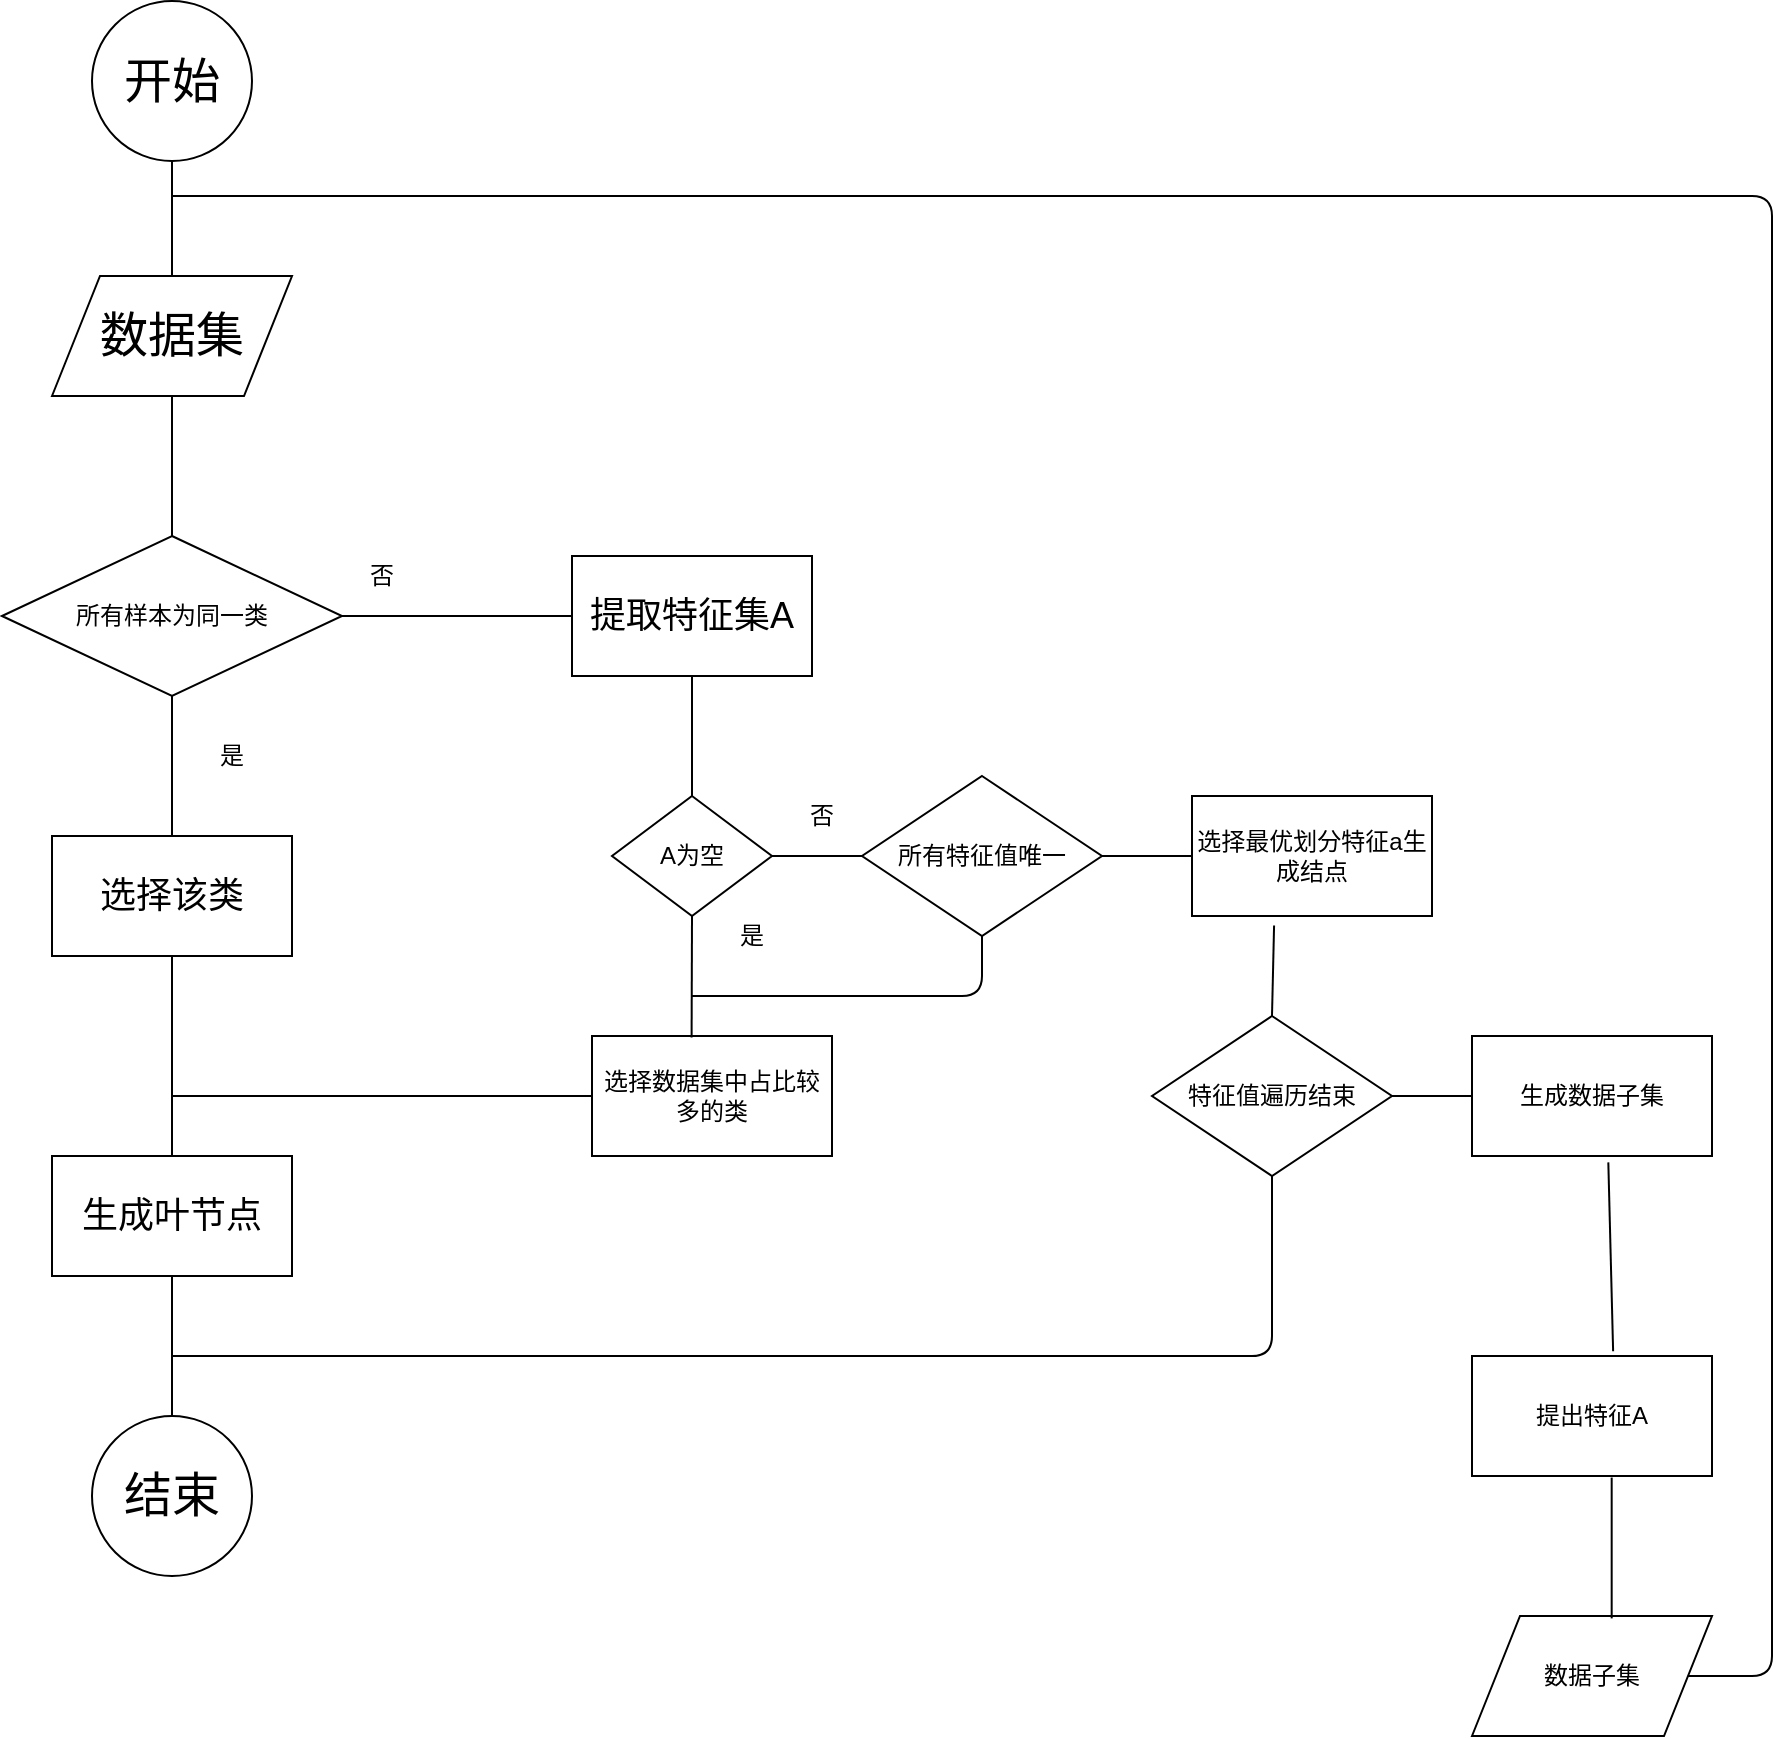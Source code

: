 <mxfile version="12.2.4" pages="1"><diagram id="ljz2Rv5tWlIVWLkGb2H5" name="Page-1"><mxGraphModel dx="1376" dy="541" grid="0" gridSize="10" guides="1" tooltips="1" connect="1" arrows="1" fold="1" page="0" pageScale="1" pageWidth="850" pageHeight="1100" math="0" shadow="0"><root><mxCell id="0"/><mxCell id="1" parent="0"/><mxCell id="2" value="&lt;font style=&quot;font-size: 24px&quot;&gt;开始&lt;/font&gt;" style="ellipse;whiteSpace=wrap;html=1;aspect=fixed;" parent="1" vertex="1"><mxGeometry x="40" y="62.5" width="80" height="80" as="geometry"/></mxCell><mxCell id="3" value="&lt;font style=&quot;font-size: 24px&quot;&gt;数据集&lt;/font&gt;" style="shape=parallelogram;perimeter=parallelogramPerimeter;whiteSpace=wrap;html=1;" parent="1" vertex="1"><mxGeometry x="20" y="200" width="120" height="60" as="geometry"/></mxCell><mxCell id="4" value="所有样本为同一类" style="rhombus;whiteSpace=wrap;html=1;" parent="1" vertex="1"><mxGeometry x="-5" y="330" width="170" height="80" as="geometry"/></mxCell><mxCell id="5" value="&lt;font style=&quot;font-size: 18px&quot;&gt;选择该类&lt;/font&gt;" style="rounded=0;whiteSpace=wrap;html=1;" parent="1" vertex="1"><mxGeometry x="20" y="480" width="120" height="60" as="geometry"/></mxCell><mxCell id="6" value="&lt;font style=&quot;font-size: 18px&quot;&gt;生成叶节点&lt;/font&gt;" style="rounded=0;whiteSpace=wrap;html=1;" parent="1" vertex="1"><mxGeometry x="20" y="640" width="120" height="60" as="geometry"/></mxCell><mxCell id="7" value="&lt;font style=&quot;font-size: 24px&quot;&gt;结束&lt;/font&gt;" style="ellipse;whiteSpace=wrap;html=1;aspect=fixed;" parent="1" vertex="1"><mxGeometry x="40" y="770" width="80" height="80" as="geometry"/></mxCell><mxCell id="9" value="" style="endArrow=none;html=1;entryX=0.5;entryY=1;entryDx=0;entryDy=0;exitX=0.5;exitY=0;exitDx=0;exitDy=0;" parent="1" source="7" target="6" edge="1"><mxGeometry width="50" height="50" relative="1" as="geometry"><mxPoint x="60" y="770" as="sourcePoint"/><mxPoint x="110" y="720" as="targetPoint"/></mxGeometry></mxCell><mxCell id="10" value="" style="endArrow=none;html=1;exitX=0.5;exitY=0;exitDx=0;exitDy=0;entryX=0.5;entryY=1;entryDx=0;entryDy=0;" parent="1" source="6" target="5" edge="1"><mxGeometry width="50" height="50" relative="1" as="geometry"><mxPoint x="50" y="620" as="sourcePoint"/><mxPoint x="100" y="570" as="targetPoint"/></mxGeometry></mxCell><mxCell id="11" value="" style="endArrow=none;html=1;exitX=0.5;exitY=0;exitDx=0;exitDy=0;entryX=0.5;entryY=1;entryDx=0;entryDy=0;" parent="1" source="5" target="4" edge="1"><mxGeometry width="50" height="50" relative="1" as="geometry"><mxPoint x="50" y="470" as="sourcePoint"/><mxPoint x="100" y="420" as="targetPoint"/></mxGeometry></mxCell><mxCell id="12" value="" style="endArrow=none;html=1;exitX=0.5;exitY=0;exitDx=0;exitDy=0;entryX=0.5;entryY=1;entryDx=0;entryDy=0;" parent="1" source="4" target="3" edge="1"><mxGeometry width="50" height="50" relative="1" as="geometry"><mxPoint x="50" y="320" as="sourcePoint"/><mxPoint x="100" y="270" as="targetPoint"/></mxGeometry></mxCell><mxCell id="13" value="" style="endArrow=none;html=1;exitX=0.5;exitY=0;exitDx=0;exitDy=0;entryX=0.5;entryY=1;entryDx=0;entryDy=0;" parent="1" source="3" target="2" edge="1"><mxGeometry width="50" height="50" relative="1" as="geometry"><mxPoint x="50" y="180" as="sourcePoint"/><mxPoint x="100" y="130" as="targetPoint"/><Array as="points"><mxPoint x="80" y="160"/></Array></mxGeometry></mxCell><mxCell id="14" value="&lt;font style=&quot;font-size: 18px&quot;&gt;提取特征集A&lt;/font&gt;" style="rounded=0;whiteSpace=wrap;html=1;" parent="1" vertex="1"><mxGeometry x="280" y="340" width="120" height="60" as="geometry"/></mxCell><mxCell id="15" value="A为空" style="rhombus;whiteSpace=wrap;html=1;" parent="1" vertex="1"><mxGeometry x="300" y="460" width="80" height="60" as="geometry"/></mxCell><mxCell id="16" value="选择数据集中占比较多的类" style="rounded=0;whiteSpace=wrap;html=1;" parent="1" vertex="1"><mxGeometry x="290" y="580" width="120" height="60" as="geometry"/></mxCell><mxCell id="17" value="所有特征值唯一" style="rhombus;whiteSpace=wrap;html=1;" parent="1" vertex="1"><mxGeometry x="425" y="450" width="120" height="80" as="geometry"/></mxCell><mxCell id="18" value="特征值遍历结束" style="rhombus;whiteSpace=wrap;html=1;" parent="1" vertex="1"><mxGeometry x="570" y="570" width="120" height="80" as="geometry"/></mxCell><mxCell id="19" value="选择最优划分特征a生成结点" style="rounded=0;whiteSpace=wrap;html=1;" parent="1" vertex="1"><mxGeometry x="590" y="460" width="120" height="60" as="geometry"/></mxCell><mxCell id="20" value="生成数据子集" style="rounded=0;whiteSpace=wrap;html=1;" parent="1" vertex="1"><mxGeometry x="730" y="580" width="120" height="60" as="geometry"/></mxCell><mxCell id="21" value="提出特征A" style="rounded=0;whiteSpace=wrap;html=1;" parent="1" vertex="1"><mxGeometry x="730" y="740" width="120" height="60" as="geometry"/></mxCell><mxCell id="23" value="数据子集" style="shape=parallelogram;perimeter=parallelogramPerimeter;whiteSpace=wrap;html=1;" parent="1" vertex="1"><mxGeometry x="730" y="870" width="120" height="60" as="geometry"/></mxCell><mxCell id="24" value="" style="endArrow=none;html=1;exitX=1;exitY=0.5;exitDx=0;exitDy=0;entryX=0;entryY=0.5;entryDx=0;entryDy=0;" parent="1" source="4" target="14" edge="1"><mxGeometry width="50" height="50" relative="1" as="geometry"><mxPoint x="180" y="390" as="sourcePoint"/><mxPoint x="230" y="340" as="targetPoint"/></mxGeometry></mxCell><mxCell id="25" value="" style="endArrow=none;html=1;exitX=0.5;exitY=0;exitDx=0;exitDy=0;entryX=0.5;entryY=1;entryDx=0;entryDy=0;" parent="1" source="15" target="14" edge="1"><mxGeometry width="50" height="50" relative="1" as="geometry"><mxPoint x="310" y="450" as="sourcePoint"/><mxPoint x="360" y="400" as="targetPoint"/></mxGeometry></mxCell><mxCell id="26" value="" style="endArrow=none;html=1;exitX=1;exitY=0.5;exitDx=0;exitDy=0;entryX=0;entryY=0.5;entryDx=0;entryDy=0;" parent="1" source="15" target="17" edge="1"><mxGeometry width="50" height="50" relative="1" as="geometry"><mxPoint x="380" y="520" as="sourcePoint"/><mxPoint x="430" y="470" as="targetPoint"/></mxGeometry></mxCell><mxCell id="27" value="" style="endArrow=none;html=1;entryX=0.5;entryY=1;entryDx=0;entryDy=0;exitX=0.415;exitY=0.013;exitDx=0;exitDy=0;exitPerimeter=0;" parent="1" source="16" target="15" edge="1"><mxGeometry width="50" height="50" relative="1" as="geometry"><mxPoint x="310" y="570" as="sourcePoint"/><mxPoint x="360" y="520" as="targetPoint"/></mxGeometry></mxCell><mxCell id="28" value="" style="endArrow=none;html=1;entryX=0.5;entryY=1;entryDx=0;entryDy=0;" parent="1" target="17" edge="1"><mxGeometry width="50" height="50" relative="1" as="geometry"><mxPoint x="340" y="560" as="sourcePoint"/><mxPoint x="450" y="530" as="targetPoint"/><Array as="points"><mxPoint x="485" y="560"/></Array></mxGeometry></mxCell><mxCell id="29" value="" style="endArrow=none;html=1;exitX=1;exitY=0.5;exitDx=0;exitDy=0;entryX=0;entryY=0.5;entryDx=0;entryDy=0;" parent="1" source="17" target="19" edge="1"><mxGeometry width="50" height="50" relative="1" as="geometry"><mxPoint x="540" y="520" as="sourcePoint"/><mxPoint x="590" y="470" as="targetPoint"/></mxGeometry></mxCell><mxCell id="30" value="" style="endArrow=none;html=1;exitX=0.5;exitY=0;exitDx=0;exitDy=0;entryX=0.342;entryY=1.08;entryDx=0;entryDy=0;entryPerimeter=0;" parent="1" source="18" target="19" edge="1"><mxGeometry width="50" height="50" relative="1" as="geometry"><mxPoint x="610" y="570" as="sourcePoint"/><mxPoint x="660" y="520" as="targetPoint"/></mxGeometry></mxCell><mxCell id="31" value="" style="endArrow=none;html=1;exitX=1;exitY=0.5;exitDx=0;exitDy=0;entryX=0;entryY=0.5;entryDx=0;entryDy=0;" parent="1" source="18" target="20" edge="1"><mxGeometry width="50" height="50" relative="1" as="geometry"><mxPoint x="680" y="640" as="sourcePoint"/><mxPoint x="730" y="590" as="targetPoint"/></mxGeometry></mxCell><mxCell id="32" value="" style="endArrow=none;html=1;entryX=0.568;entryY=1.053;entryDx=0;entryDy=0;entryPerimeter=0;exitX=0.588;exitY=-0.04;exitDx=0;exitDy=0;exitPerimeter=0;" parent="1" source="21" target="20" edge="1"><mxGeometry width="50" height="50" relative="1" as="geometry"><mxPoint x="770" y="710" as="sourcePoint"/><mxPoint x="820" y="660" as="targetPoint"/></mxGeometry></mxCell><mxCell id="33" value="" style="endArrow=none;html=1;entryX=0.582;entryY=1.013;entryDx=0;entryDy=0;entryPerimeter=0;exitX=0.582;exitY=0.02;exitDx=0;exitDy=0;exitPerimeter=0;" parent="1" source="23" target="21" edge="1"><mxGeometry width="50" height="50" relative="1" as="geometry"><mxPoint x="770" y="860" as="sourcePoint"/><mxPoint x="820" y="810" as="targetPoint"/></mxGeometry></mxCell><mxCell id="34" value="" style="endArrow=none;html=1;entryX=0;entryY=0.5;entryDx=0;entryDy=0;" parent="1" target="16" edge="1"><mxGeometry width="50" height="50" relative="1" as="geometry"><mxPoint x="80" y="610" as="sourcePoint"/><mxPoint x="200" y="580" as="targetPoint"/></mxGeometry></mxCell><mxCell id="35" value="" style="endArrow=none;html=1;entryX=0.5;entryY=1;entryDx=0;entryDy=0;" parent="1" target="18" edge="1"><mxGeometry width="50" height="50" relative="1" as="geometry"><mxPoint x="80" y="740" as="sourcePoint"/><mxPoint x="210" y="720" as="targetPoint"/><Array as="points"><mxPoint x="630" y="740"/></Array></mxGeometry></mxCell><mxCell id="36" value="" style="endArrow=none;html=1;entryX=1;entryY=0.5;entryDx=0;entryDy=0;" parent="1" target="23" edge="1"><mxGeometry width="50" height="50" relative="1" as="geometry"><mxPoint x="80" y="160" as="sourcePoint"/><mxPoint x="390" y="240" as="targetPoint"/><Array as="points"><mxPoint x="880" y="160"/><mxPoint x="880" y="900"/></Array></mxGeometry></mxCell><mxCell id="37" value="是" style="text;html=1;strokeColor=none;fillColor=none;align=center;verticalAlign=middle;whiteSpace=wrap;rounded=0;" parent="1" vertex="1"><mxGeometry x="90" y="430" width="40" height="20" as="geometry"/></mxCell><mxCell id="38" value="否" style="text;html=1;strokeColor=none;fillColor=none;align=center;verticalAlign=middle;whiteSpace=wrap;rounded=0;" parent="1" vertex="1"><mxGeometry x="165" y="340" width="40" height="20" as="geometry"/></mxCell><mxCell id="39" value="是" style="text;html=1;strokeColor=none;fillColor=none;align=center;verticalAlign=middle;whiteSpace=wrap;rounded=0;" parent="1" vertex="1"><mxGeometry x="350" y="520" width="40" height="20" as="geometry"/></mxCell><mxCell id="40" value="否" style="text;html=1;strokeColor=none;fillColor=none;align=center;verticalAlign=middle;whiteSpace=wrap;rounded=0;" parent="1" vertex="1"><mxGeometry x="384.5" y="460" width="40" height="20" as="geometry"/></mxCell></root></mxGraphModel></diagram></mxfile>
